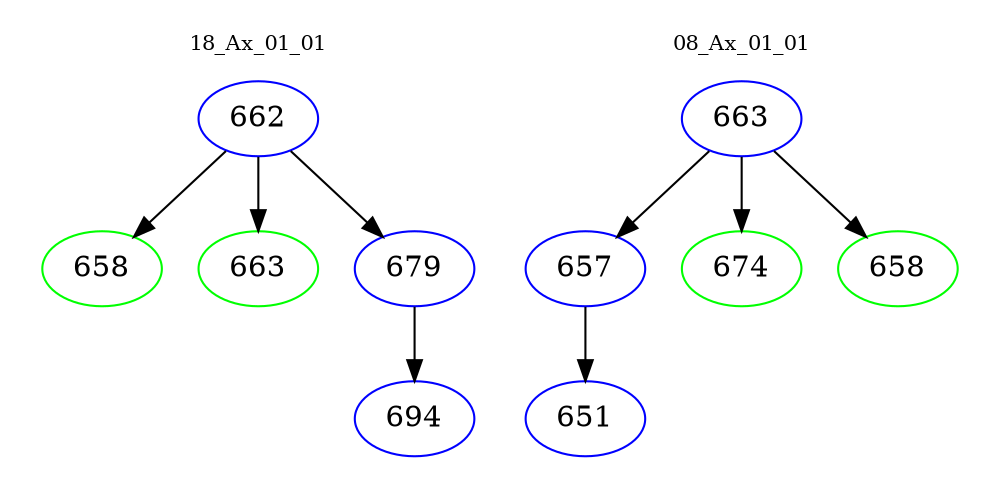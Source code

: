 digraph{
subgraph cluster_0 {
color = white
label = "18_Ax_01_01";
fontsize=10;
T0_662 [label="662", color="blue"]
T0_662 -> T0_658 [color="black"]
T0_658 [label="658", color="green"]
T0_662 -> T0_663 [color="black"]
T0_663 [label="663", color="green"]
T0_662 -> T0_679 [color="black"]
T0_679 [label="679", color="blue"]
T0_679 -> T0_694 [color="black"]
T0_694 [label="694", color="blue"]
}
subgraph cluster_1 {
color = white
label = "08_Ax_01_01";
fontsize=10;
T1_663 [label="663", color="blue"]
T1_663 -> T1_657 [color="black"]
T1_657 [label="657", color="blue"]
T1_657 -> T1_651 [color="black"]
T1_651 [label="651", color="blue"]
T1_663 -> T1_674 [color="black"]
T1_674 [label="674", color="green"]
T1_663 -> T1_658 [color="black"]
T1_658 [label="658", color="green"]
}
}
